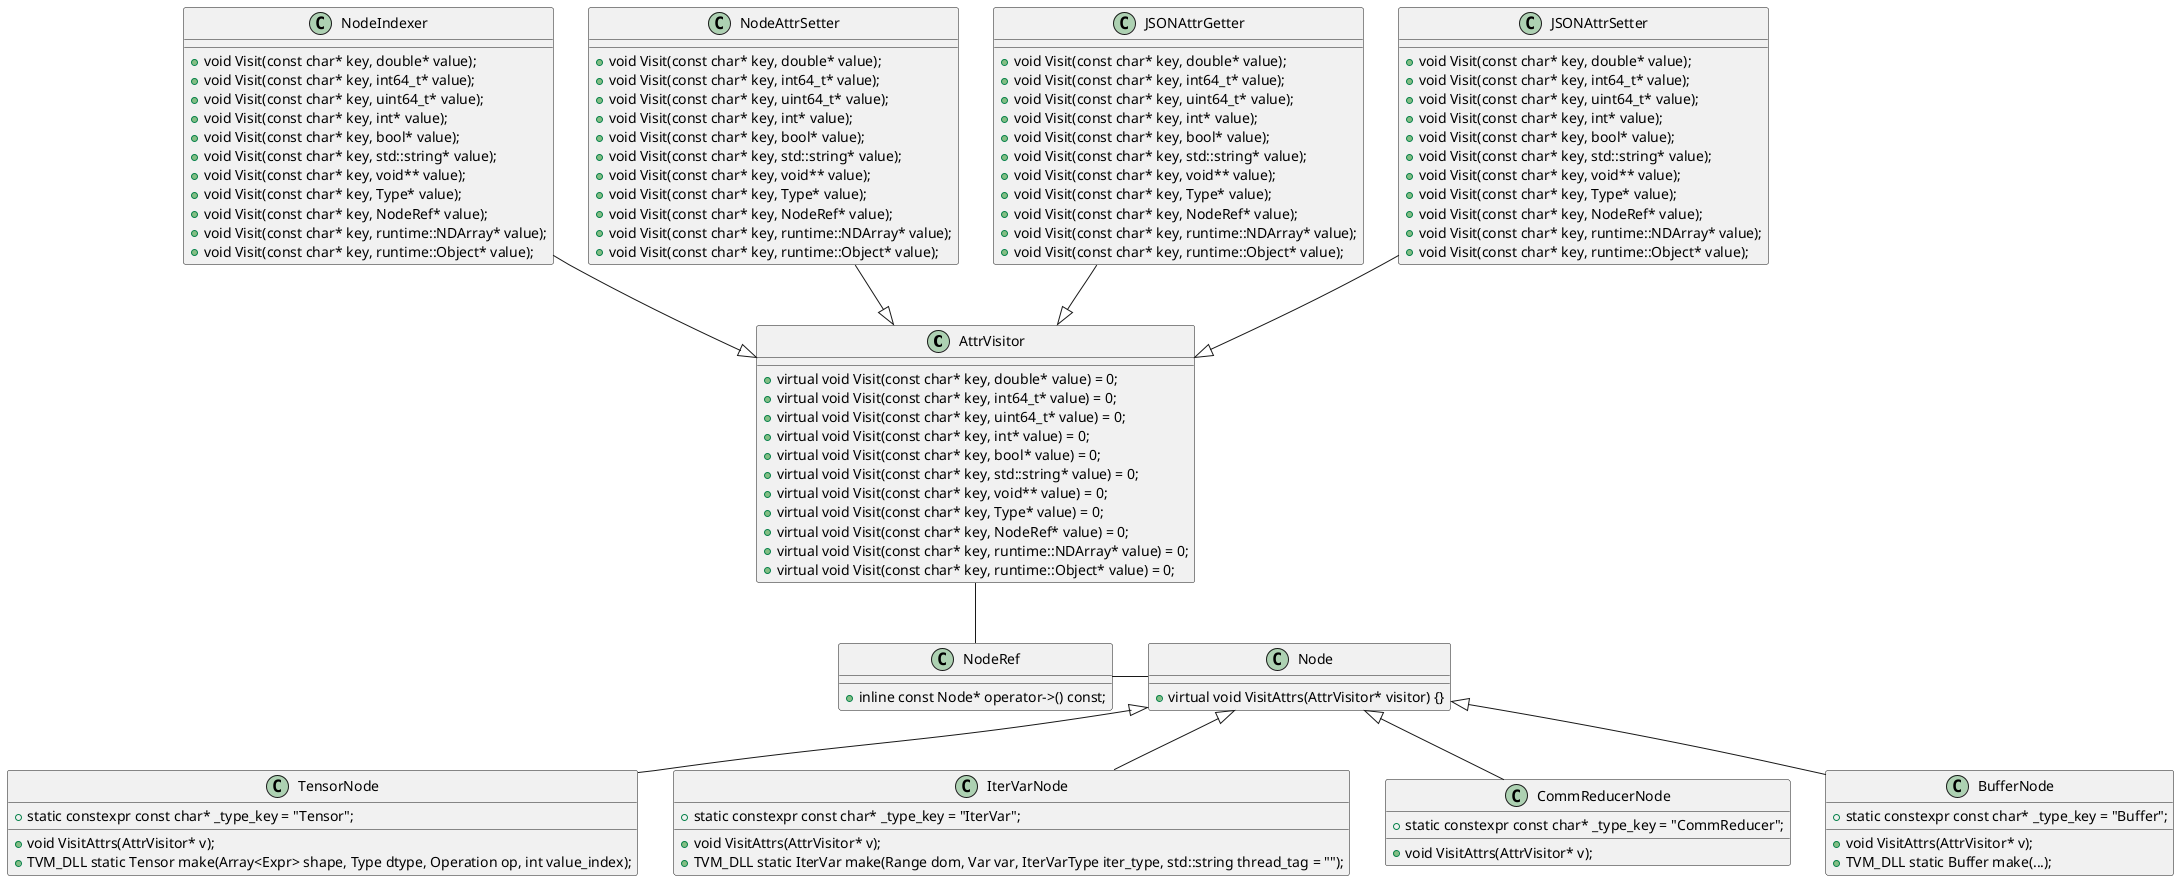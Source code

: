 @startuml tvm-class-diagram

class AttrVisitor {
    {method} +virtual void Visit(const char* key, double* value) = 0;
    {method} +virtual void Visit(const char* key, int64_t* value) = 0;
    {method} +virtual void Visit(const char* key, uint64_t* value) = 0;
    {method} +virtual void Visit(const char* key, int* value) = 0;
    {method} +virtual void Visit(const char* key, bool* value) = 0;
    {method} +virtual void Visit(const char* key, std::string* value) = 0;
    {method} +virtual void Visit(const char* key, void** value) = 0;
    {method} +virtual void Visit(const char* key, Type* value) = 0;
    {method} +virtual void Visit(const char* key, NodeRef* value) = 0;
    {method} +virtual void Visit(const char* key, runtime::NDArray* value) = 0;
    {method} +virtual void Visit(const char* key, runtime::Object* value) = 0;
}

class NodeIndexer {
    {method} +void Visit(const char* key, double* value);
    {method} +void Visit(const char* key, int64_t* value);
    {method} +void Visit(const char* key, uint64_t* value);
    {method} +void Visit(const char* key, int* value);
    {method} +void Visit(const char* key, bool* value);
    {method} +void Visit(const char* key, std::string* value);
    {method} +void Visit(const char* key, void** value);
    {method} +void Visit(const char* key, Type* value);
    {method} +void Visit(const char* key, NodeRef* value);
    {method} +void Visit(const char* key, runtime::NDArray* value);
    {method} +void Visit(const char* key, runtime::Object* value);    
}

class NodeAttrSetter {
    {method} +void Visit(const char* key, double* value);
    {method} +void Visit(const char* key, int64_t* value);
    {method} +void Visit(const char* key, uint64_t* value);
    {method} +void Visit(const char* key, int* value);
    {method} +void Visit(const char* key, bool* value);
    {method} +void Visit(const char* key, std::string* value);
    {method} +void Visit(const char* key, void** value);
    {method} +void Visit(const char* key, Type* value);
    {method} +void Visit(const char* key, NodeRef* value);
    {method} +void Visit(const char* key, runtime::NDArray* value);
    {method} +void Visit(const char* key, runtime::Object* value);    
}

class JSONAttrGetter {
    {method} +void Visit(const char* key, double* value);
    {method} +void Visit(const char* key, int64_t* value);
    {method} +void Visit(const char* key, uint64_t* value);
    {method} +void Visit(const char* key, int* value);
    {method} +void Visit(const char* key, bool* value);
    {method} +void Visit(const char* key, std::string* value);
    {method} +void Visit(const char* key, void** value);
    {method} +void Visit(const char* key, Type* value);
    {method} +void Visit(const char* key, NodeRef* value);
    {method} +void Visit(const char* key, runtime::NDArray* value);
    {method} +void Visit(const char* key, runtime::Object* value);    
}

class JSONAttrSetter {
    {method} +void Visit(const char* key, double* value);
    {method} +void Visit(const char* key, int64_t* value);
    {method} +void Visit(const char* key, uint64_t* value);
    {method} +void Visit(const char* key, int* value);
    {method} +void Visit(const char* key, bool* value);
    {method} +void Visit(const char* key, std::string* value);
    {method} +void Visit(const char* key, void** value);
    {method} +void Visit(const char* key, Type* value);
    {method} +void Visit(const char* key, NodeRef* value);
    {method} +void Visit(const char* key, runtime::NDArray* value);
    {method} +void Visit(const char* key, runtime::Object* value);    
}

NodeIndexer --|> AttrVisitor
NodeAttrSetter --|> AttrVisitor
JSONAttrGetter --|> AttrVisitor
JSONAttrSetter --|> AttrVisitor


class Node {
    {method} +virtual void VisitAttrs(AttrVisitor* visitor) {}
}

class TensorNode {
    {field} +static constexpr const char* _type_key = "Tensor";
    {method} +void VisitAttrs(AttrVisitor* v);
    {method} +TVM_DLL static Tensor make(Array<Expr> shape, Type dtype, Operation op, int value_index);
}

class IterVarNode {
    {field} +static constexpr const char* _type_key = "IterVar";
    {method} +void VisitAttrs(AttrVisitor* v);
    {method} +TVM_DLL static IterVar make(Range dom, Var var, IterVarType iter_type, std::string thread_tag = "");
}

class CommReducerNode {
    {field} +static constexpr const char* _type_key = "CommReducer";
    {method} +void VisitAttrs(AttrVisitor* v);
}

class BufferNode {
    {field} +static constexpr const char* _type_key = "Buffer";
    {method} +void VisitAttrs(AttrVisitor* v);
    {method} +TVM_DLL static Buffer make(...);
}

BufferNode -up-|> Node
CommReducerNode -up-|> Node
IterVarNode -up-|> Node
TensorNode -up-|> Node

class NodeRef {
  {method} +inline const Node* operator->() const;
}

NodeRef -up- AttrVisitor
Node -left- NodeRef

@enduml